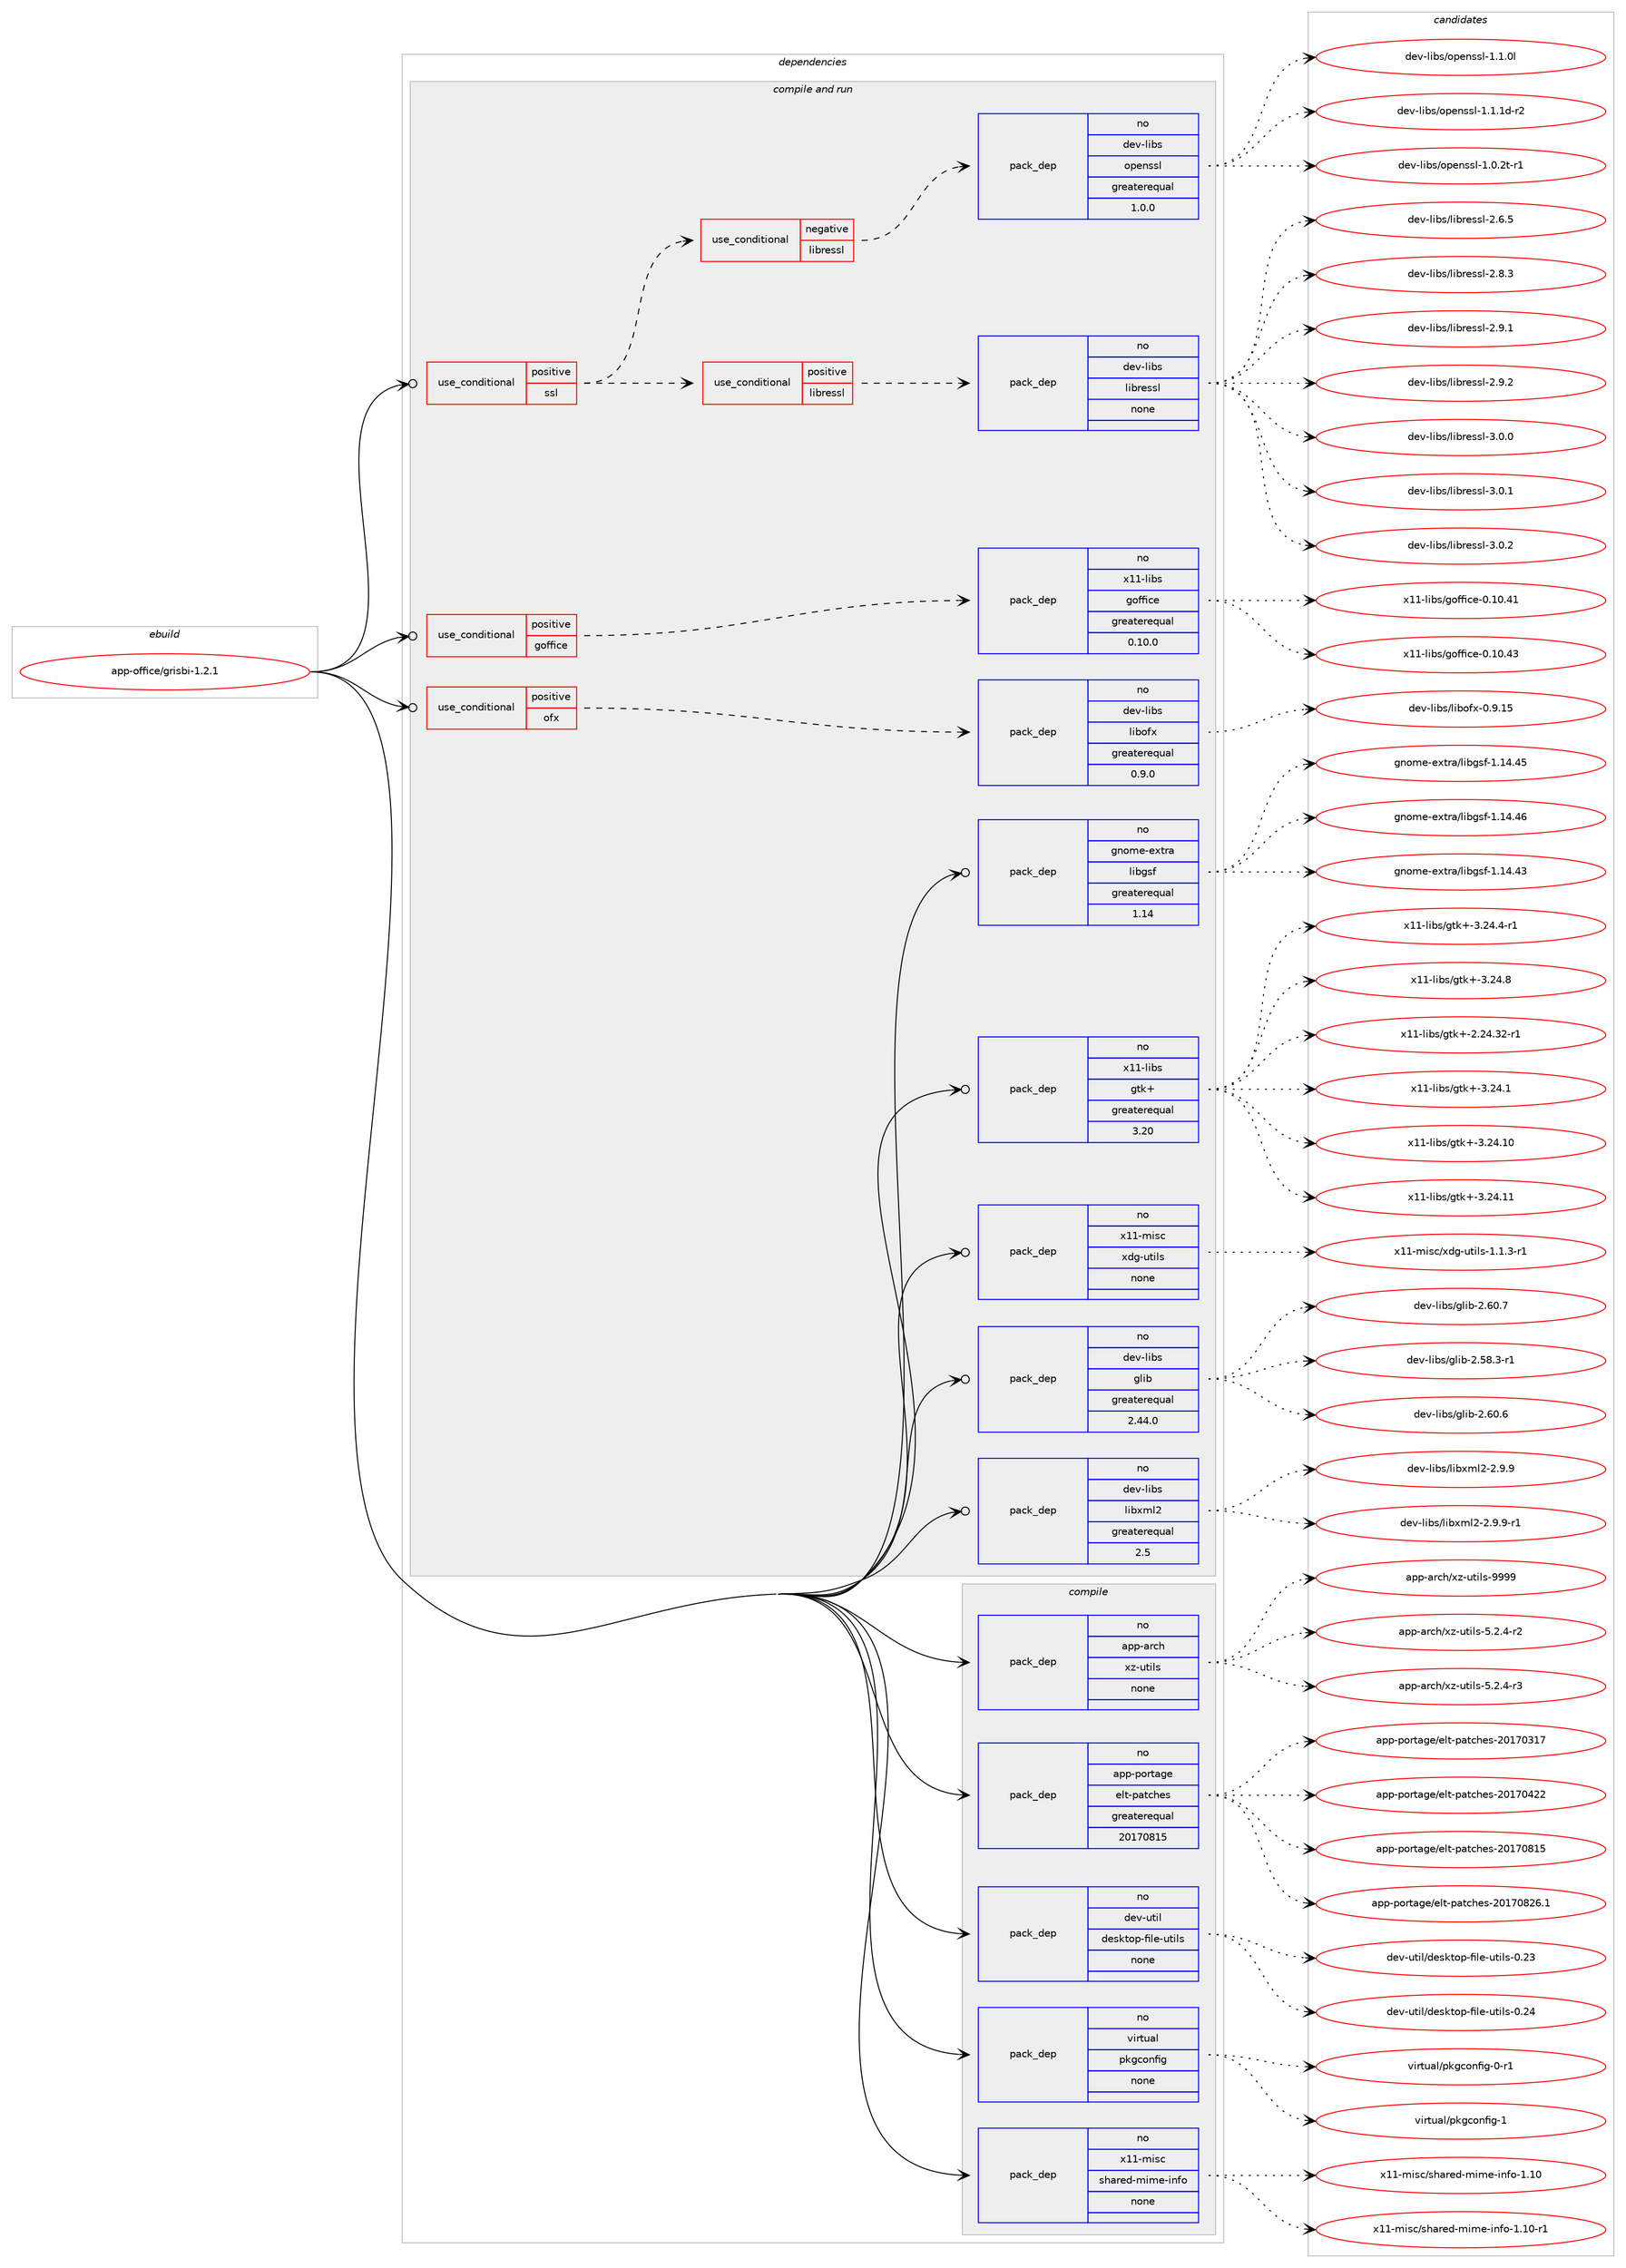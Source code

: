 digraph prolog {

# *************
# Graph options
# *************

newrank=true;
concentrate=true;
compound=true;
graph [rankdir=LR,fontname=Helvetica,fontsize=10,ranksep=1.5];#, ranksep=2.5, nodesep=0.2];
edge  [arrowhead=vee];
node  [fontname=Helvetica,fontsize=10];

# **********
# The ebuild
# **********

subgraph cluster_leftcol {
color=gray;
rank=same;
label=<<i>ebuild</i>>;
id [label="app-office/grisbi-1.2.1", color=red, width=4, href="../app-office/grisbi-1.2.1.svg"];
}

# ****************
# The dependencies
# ****************

subgraph cluster_midcol {
color=gray;
label=<<i>dependencies</i>>;
subgraph cluster_compile {
fillcolor="#eeeeee";
style=filled;
label=<<i>compile</i>>;
subgraph pack373326 {
dependency502384 [label=<<TABLE BORDER="0" CELLBORDER="1" CELLSPACING="0" CELLPADDING="4" WIDTH="220"><TR><TD ROWSPAN="6" CELLPADDING="30">pack_dep</TD></TR><TR><TD WIDTH="110">no</TD></TR><TR><TD>app-arch</TD></TR><TR><TD>xz-utils</TD></TR><TR><TD>none</TD></TR><TR><TD></TD></TR></TABLE>>, shape=none, color=blue];
}
id:e -> dependency502384:w [weight=20,style="solid",arrowhead="vee"];
subgraph pack373327 {
dependency502385 [label=<<TABLE BORDER="0" CELLBORDER="1" CELLSPACING="0" CELLPADDING="4" WIDTH="220"><TR><TD ROWSPAN="6" CELLPADDING="30">pack_dep</TD></TR><TR><TD WIDTH="110">no</TD></TR><TR><TD>app-portage</TD></TR><TR><TD>elt-patches</TD></TR><TR><TD>greaterequal</TD></TR><TR><TD>20170815</TD></TR></TABLE>>, shape=none, color=blue];
}
id:e -> dependency502385:w [weight=20,style="solid",arrowhead="vee"];
subgraph pack373328 {
dependency502386 [label=<<TABLE BORDER="0" CELLBORDER="1" CELLSPACING="0" CELLPADDING="4" WIDTH="220"><TR><TD ROWSPAN="6" CELLPADDING="30">pack_dep</TD></TR><TR><TD WIDTH="110">no</TD></TR><TR><TD>dev-util</TD></TR><TR><TD>desktop-file-utils</TD></TR><TR><TD>none</TD></TR><TR><TD></TD></TR></TABLE>>, shape=none, color=blue];
}
id:e -> dependency502386:w [weight=20,style="solid",arrowhead="vee"];
subgraph pack373329 {
dependency502387 [label=<<TABLE BORDER="0" CELLBORDER="1" CELLSPACING="0" CELLPADDING="4" WIDTH="220"><TR><TD ROWSPAN="6" CELLPADDING="30">pack_dep</TD></TR><TR><TD WIDTH="110">no</TD></TR><TR><TD>virtual</TD></TR><TR><TD>pkgconfig</TD></TR><TR><TD>none</TD></TR><TR><TD></TD></TR></TABLE>>, shape=none, color=blue];
}
id:e -> dependency502387:w [weight=20,style="solid",arrowhead="vee"];
subgraph pack373330 {
dependency502388 [label=<<TABLE BORDER="0" CELLBORDER="1" CELLSPACING="0" CELLPADDING="4" WIDTH="220"><TR><TD ROWSPAN="6" CELLPADDING="30">pack_dep</TD></TR><TR><TD WIDTH="110">no</TD></TR><TR><TD>x11-misc</TD></TR><TR><TD>shared-mime-info</TD></TR><TR><TD>none</TD></TR><TR><TD></TD></TR></TABLE>>, shape=none, color=blue];
}
id:e -> dependency502388:w [weight=20,style="solid",arrowhead="vee"];
}
subgraph cluster_compileandrun {
fillcolor="#eeeeee";
style=filled;
label=<<i>compile and run</i>>;
subgraph cond119979 {
dependency502389 [label=<<TABLE BORDER="0" CELLBORDER="1" CELLSPACING="0" CELLPADDING="4"><TR><TD ROWSPAN="3" CELLPADDING="10">use_conditional</TD></TR><TR><TD>positive</TD></TR><TR><TD>goffice</TD></TR></TABLE>>, shape=none, color=red];
subgraph pack373331 {
dependency502390 [label=<<TABLE BORDER="0" CELLBORDER="1" CELLSPACING="0" CELLPADDING="4" WIDTH="220"><TR><TD ROWSPAN="6" CELLPADDING="30">pack_dep</TD></TR><TR><TD WIDTH="110">no</TD></TR><TR><TD>x11-libs</TD></TR><TR><TD>goffice</TD></TR><TR><TD>greaterequal</TD></TR><TR><TD>0.10.0</TD></TR></TABLE>>, shape=none, color=blue];
}
dependency502389:e -> dependency502390:w [weight=20,style="dashed",arrowhead="vee"];
}
id:e -> dependency502389:w [weight=20,style="solid",arrowhead="odotvee"];
subgraph cond119980 {
dependency502391 [label=<<TABLE BORDER="0" CELLBORDER="1" CELLSPACING="0" CELLPADDING="4"><TR><TD ROWSPAN="3" CELLPADDING="10">use_conditional</TD></TR><TR><TD>positive</TD></TR><TR><TD>ofx</TD></TR></TABLE>>, shape=none, color=red];
subgraph pack373332 {
dependency502392 [label=<<TABLE BORDER="0" CELLBORDER="1" CELLSPACING="0" CELLPADDING="4" WIDTH="220"><TR><TD ROWSPAN="6" CELLPADDING="30">pack_dep</TD></TR><TR><TD WIDTH="110">no</TD></TR><TR><TD>dev-libs</TD></TR><TR><TD>libofx</TD></TR><TR><TD>greaterequal</TD></TR><TR><TD>0.9.0</TD></TR></TABLE>>, shape=none, color=blue];
}
dependency502391:e -> dependency502392:w [weight=20,style="dashed",arrowhead="vee"];
}
id:e -> dependency502391:w [weight=20,style="solid",arrowhead="odotvee"];
subgraph cond119981 {
dependency502393 [label=<<TABLE BORDER="0" CELLBORDER="1" CELLSPACING="0" CELLPADDING="4"><TR><TD ROWSPAN="3" CELLPADDING="10">use_conditional</TD></TR><TR><TD>positive</TD></TR><TR><TD>ssl</TD></TR></TABLE>>, shape=none, color=red];
subgraph cond119982 {
dependency502394 [label=<<TABLE BORDER="0" CELLBORDER="1" CELLSPACING="0" CELLPADDING="4"><TR><TD ROWSPAN="3" CELLPADDING="10">use_conditional</TD></TR><TR><TD>positive</TD></TR><TR><TD>libressl</TD></TR></TABLE>>, shape=none, color=red];
subgraph pack373333 {
dependency502395 [label=<<TABLE BORDER="0" CELLBORDER="1" CELLSPACING="0" CELLPADDING="4" WIDTH="220"><TR><TD ROWSPAN="6" CELLPADDING="30">pack_dep</TD></TR><TR><TD WIDTH="110">no</TD></TR><TR><TD>dev-libs</TD></TR><TR><TD>libressl</TD></TR><TR><TD>none</TD></TR><TR><TD></TD></TR></TABLE>>, shape=none, color=blue];
}
dependency502394:e -> dependency502395:w [weight=20,style="dashed",arrowhead="vee"];
}
dependency502393:e -> dependency502394:w [weight=20,style="dashed",arrowhead="vee"];
subgraph cond119983 {
dependency502396 [label=<<TABLE BORDER="0" CELLBORDER="1" CELLSPACING="0" CELLPADDING="4"><TR><TD ROWSPAN="3" CELLPADDING="10">use_conditional</TD></TR><TR><TD>negative</TD></TR><TR><TD>libressl</TD></TR></TABLE>>, shape=none, color=red];
subgraph pack373334 {
dependency502397 [label=<<TABLE BORDER="0" CELLBORDER="1" CELLSPACING="0" CELLPADDING="4" WIDTH="220"><TR><TD ROWSPAN="6" CELLPADDING="30">pack_dep</TD></TR><TR><TD WIDTH="110">no</TD></TR><TR><TD>dev-libs</TD></TR><TR><TD>openssl</TD></TR><TR><TD>greaterequal</TD></TR><TR><TD>1.0.0</TD></TR></TABLE>>, shape=none, color=blue];
}
dependency502396:e -> dependency502397:w [weight=20,style="dashed",arrowhead="vee"];
}
dependency502393:e -> dependency502396:w [weight=20,style="dashed",arrowhead="vee"];
}
id:e -> dependency502393:w [weight=20,style="solid",arrowhead="odotvee"];
subgraph pack373335 {
dependency502398 [label=<<TABLE BORDER="0" CELLBORDER="1" CELLSPACING="0" CELLPADDING="4" WIDTH="220"><TR><TD ROWSPAN="6" CELLPADDING="30">pack_dep</TD></TR><TR><TD WIDTH="110">no</TD></TR><TR><TD>dev-libs</TD></TR><TR><TD>glib</TD></TR><TR><TD>greaterequal</TD></TR><TR><TD>2.44.0</TD></TR></TABLE>>, shape=none, color=blue];
}
id:e -> dependency502398:w [weight=20,style="solid",arrowhead="odotvee"];
subgraph pack373336 {
dependency502399 [label=<<TABLE BORDER="0" CELLBORDER="1" CELLSPACING="0" CELLPADDING="4" WIDTH="220"><TR><TD ROWSPAN="6" CELLPADDING="30">pack_dep</TD></TR><TR><TD WIDTH="110">no</TD></TR><TR><TD>dev-libs</TD></TR><TR><TD>libxml2</TD></TR><TR><TD>greaterequal</TD></TR><TR><TD>2.5</TD></TR></TABLE>>, shape=none, color=blue];
}
id:e -> dependency502399:w [weight=20,style="solid",arrowhead="odotvee"];
subgraph pack373337 {
dependency502400 [label=<<TABLE BORDER="0" CELLBORDER="1" CELLSPACING="0" CELLPADDING="4" WIDTH="220"><TR><TD ROWSPAN="6" CELLPADDING="30">pack_dep</TD></TR><TR><TD WIDTH="110">no</TD></TR><TR><TD>gnome-extra</TD></TR><TR><TD>libgsf</TD></TR><TR><TD>greaterequal</TD></TR><TR><TD>1.14</TD></TR></TABLE>>, shape=none, color=blue];
}
id:e -> dependency502400:w [weight=20,style="solid",arrowhead="odotvee"];
subgraph pack373338 {
dependency502401 [label=<<TABLE BORDER="0" CELLBORDER="1" CELLSPACING="0" CELLPADDING="4" WIDTH="220"><TR><TD ROWSPAN="6" CELLPADDING="30">pack_dep</TD></TR><TR><TD WIDTH="110">no</TD></TR><TR><TD>x11-libs</TD></TR><TR><TD>gtk+</TD></TR><TR><TD>greaterequal</TD></TR><TR><TD>3.20</TD></TR></TABLE>>, shape=none, color=blue];
}
id:e -> dependency502401:w [weight=20,style="solid",arrowhead="odotvee"];
subgraph pack373339 {
dependency502402 [label=<<TABLE BORDER="0" CELLBORDER="1" CELLSPACING="0" CELLPADDING="4" WIDTH="220"><TR><TD ROWSPAN="6" CELLPADDING="30">pack_dep</TD></TR><TR><TD WIDTH="110">no</TD></TR><TR><TD>x11-misc</TD></TR><TR><TD>xdg-utils</TD></TR><TR><TD>none</TD></TR><TR><TD></TD></TR></TABLE>>, shape=none, color=blue];
}
id:e -> dependency502402:w [weight=20,style="solid",arrowhead="odotvee"];
}
subgraph cluster_run {
fillcolor="#eeeeee";
style=filled;
label=<<i>run</i>>;
}
}

# **************
# The candidates
# **************

subgraph cluster_choices {
rank=same;
color=gray;
label=<<i>candidates</i>>;

subgraph choice373326 {
color=black;
nodesep=1;
choice9711211245971149910447120122451171161051081154553465046524511450 [label="app-arch/xz-utils-5.2.4-r2", color=red, width=4,href="../app-arch/xz-utils-5.2.4-r2.svg"];
choice9711211245971149910447120122451171161051081154553465046524511451 [label="app-arch/xz-utils-5.2.4-r3", color=red, width=4,href="../app-arch/xz-utils-5.2.4-r3.svg"];
choice9711211245971149910447120122451171161051081154557575757 [label="app-arch/xz-utils-9999", color=red, width=4,href="../app-arch/xz-utils-9999.svg"];
dependency502384:e -> choice9711211245971149910447120122451171161051081154553465046524511450:w [style=dotted,weight="100"];
dependency502384:e -> choice9711211245971149910447120122451171161051081154553465046524511451:w [style=dotted,weight="100"];
dependency502384:e -> choice9711211245971149910447120122451171161051081154557575757:w [style=dotted,weight="100"];
}
subgraph choice373327 {
color=black;
nodesep=1;
choice97112112451121111141169710310147101108116451129711699104101115455048495548514955 [label="app-portage/elt-patches-20170317", color=red, width=4,href="../app-portage/elt-patches-20170317.svg"];
choice97112112451121111141169710310147101108116451129711699104101115455048495548525050 [label="app-portage/elt-patches-20170422", color=red, width=4,href="../app-portage/elt-patches-20170422.svg"];
choice97112112451121111141169710310147101108116451129711699104101115455048495548564953 [label="app-portage/elt-patches-20170815", color=red, width=4,href="../app-portage/elt-patches-20170815.svg"];
choice971121124511211111411697103101471011081164511297116991041011154550484955485650544649 [label="app-portage/elt-patches-20170826.1", color=red, width=4,href="../app-portage/elt-patches-20170826.1.svg"];
dependency502385:e -> choice97112112451121111141169710310147101108116451129711699104101115455048495548514955:w [style=dotted,weight="100"];
dependency502385:e -> choice97112112451121111141169710310147101108116451129711699104101115455048495548525050:w [style=dotted,weight="100"];
dependency502385:e -> choice97112112451121111141169710310147101108116451129711699104101115455048495548564953:w [style=dotted,weight="100"];
dependency502385:e -> choice971121124511211111411697103101471011081164511297116991041011154550484955485650544649:w [style=dotted,weight="100"];
}
subgraph choice373328 {
color=black;
nodesep=1;
choice100101118451171161051084710010111510711611111245102105108101451171161051081154548465051 [label="dev-util/desktop-file-utils-0.23", color=red, width=4,href="../dev-util/desktop-file-utils-0.23.svg"];
choice100101118451171161051084710010111510711611111245102105108101451171161051081154548465052 [label="dev-util/desktop-file-utils-0.24", color=red, width=4,href="../dev-util/desktop-file-utils-0.24.svg"];
dependency502386:e -> choice100101118451171161051084710010111510711611111245102105108101451171161051081154548465051:w [style=dotted,weight="100"];
dependency502386:e -> choice100101118451171161051084710010111510711611111245102105108101451171161051081154548465052:w [style=dotted,weight="100"];
}
subgraph choice373329 {
color=black;
nodesep=1;
choice11810511411611797108471121071039911111010210510345484511449 [label="virtual/pkgconfig-0-r1", color=red, width=4,href="../virtual/pkgconfig-0-r1.svg"];
choice1181051141161179710847112107103991111101021051034549 [label="virtual/pkgconfig-1", color=red, width=4,href="../virtual/pkgconfig-1.svg"];
dependency502387:e -> choice11810511411611797108471121071039911111010210510345484511449:w [style=dotted,weight="100"];
dependency502387:e -> choice1181051141161179710847112107103991111101021051034549:w [style=dotted,weight="100"];
}
subgraph choice373330 {
color=black;
nodesep=1;
choice12049494510910511599471151049711410110045109105109101451051101021114549464948 [label="x11-misc/shared-mime-info-1.10", color=red, width=4,href="../x11-misc/shared-mime-info-1.10.svg"];
choice120494945109105115994711510497114101100451091051091014510511010211145494649484511449 [label="x11-misc/shared-mime-info-1.10-r1", color=red, width=4,href="../x11-misc/shared-mime-info-1.10-r1.svg"];
dependency502388:e -> choice12049494510910511599471151049711410110045109105109101451051101021114549464948:w [style=dotted,weight="100"];
dependency502388:e -> choice120494945109105115994711510497114101100451091051091014510511010211145494649484511449:w [style=dotted,weight="100"];
}
subgraph choice373331 {
color=black;
nodesep=1;
choice1204949451081059811547103111102102105991014548464948465249 [label="x11-libs/goffice-0.10.41", color=red, width=4,href="../x11-libs/goffice-0.10.41.svg"];
choice1204949451081059811547103111102102105991014548464948465251 [label="x11-libs/goffice-0.10.43", color=red, width=4,href="../x11-libs/goffice-0.10.43.svg"];
dependency502390:e -> choice1204949451081059811547103111102102105991014548464948465249:w [style=dotted,weight="100"];
dependency502390:e -> choice1204949451081059811547103111102102105991014548464948465251:w [style=dotted,weight="100"];
}
subgraph choice373332 {
color=black;
nodesep=1;
choice1001011184510810598115471081059811110212045484657464953 [label="dev-libs/libofx-0.9.15", color=red, width=4,href="../dev-libs/libofx-0.9.15.svg"];
dependency502392:e -> choice1001011184510810598115471081059811110212045484657464953:w [style=dotted,weight="100"];
}
subgraph choice373333 {
color=black;
nodesep=1;
choice10010111845108105981154710810598114101115115108455046544653 [label="dev-libs/libressl-2.6.5", color=red, width=4,href="../dev-libs/libressl-2.6.5.svg"];
choice10010111845108105981154710810598114101115115108455046564651 [label="dev-libs/libressl-2.8.3", color=red, width=4,href="../dev-libs/libressl-2.8.3.svg"];
choice10010111845108105981154710810598114101115115108455046574649 [label="dev-libs/libressl-2.9.1", color=red, width=4,href="../dev-libs/libressl-2.9.1.svg"];
choice10010111845108105981154710810598114101115115108455046574650 [label="dev-libs/libressl-2.9.2", color=red, width=4,href="../dev-libs/libressl-2.9.2.svg"];
choice10010111845108105981154710810598114101115115108455146484648 [label="dev-libs/libressl-3.0.0", color=red, width=4,href="../dev-libs/libressl-3.0.0.svg"];
choice10010111845108105981154710810598114101115115108455146484649 [label="dev-libs/libressl-3.0.1", color=red, width=4,href="../dev-libs/libressl-3.0.1.svg"];
choice10010111845108105981154710810598114101115115108455146484650 [label="dev-libs/libressl-3.0.2", color=red, width=4,href="../dev-libs/libressl-3.0.2.svg"];
dependency502395:e -> choice10010111845108105981154710810598114101115115108455046544653:w [style=dotted,weight="100"];
dependency502395:e -> choice10010111845108105981154710810598114101115115108455046564651:w [style=dotted,weight="100"];
dependency502395:e -> choice10010111845108105981154710810598114101115115108455046574649:w [style=dotted,weight="100"];
dependency502395:e -> choice10010111845108105981154710810598114101115115108455046574650:w [style=dotted,weight="100"];
dependency502395:e -> choice10010111845108105981154710810598114101115115108455146484648:w [style=dotted,weight="100"];
dependency502395:e -> choice10010111845108105981154710810598114101115115108455146484649:w [style=dotted,weight="100"];
dependency502395:e -> choice10010111845108105981154710810598114101115115108455146484650:w [style=dotted,weight="100"];
}
subgraph choice373334 {
color=black;
nodesep=1;
choice1001011184510810598115471111121011101151151084549464846501164511449 [label="dev-libs/openssl-1.0.2t-r1", color=red, width=4,href="../dev-libs/openssl-1.0.2t-r1.svg"];
choice100101118451081059811547111112101110115115108454946494648108 [label="dev-libs/openssl-1.1.0l", color=red, width=4,href="../dev-libs/openssl-1.1.0l.svg"];
choice1001011184510810598115471111121011101151151084549464946491004511450 [label="dev-libs/openssl-1.1.1d-r2", color=red, width=4,href="../dev-libs/openssl-1.1.1d-r2.svg"];
dependency502397:e -> choice1001011184510810598115471111121011101151151084549464846501164511449:w [style=dotted,weight="100"];
dependency502397:e -> choice100101118451081059811547111112101110115115108454946494648108:w [style=dotted,weight="100"];
dependency502397:e -> choice1001011184510810598115471111121011101151151084549464946491004511450:w [style=dotted,weight="100"];
}
subgraph choice373335 {
color=black;
nodesep=1;
choice10010111845108105981154710310810598455046535646514511449 [label="dev-libs/glib-2.58.3-r1", color=red, width=4,href="../dev-libs/glib-2.58.3-r1.svg"];
choice1001011184510810598115471031081059845504654484654 [label="dev-libs/glib-2.60.6", color=red, width=4,href="../dev-libs/glib-2.60.6.svg"];
choice1001011184510810598115471031081059845504654484655 [label="dev-libs/glib-2.60.7", color=red, width=4,href="../dev-libs/glib-2.60.7.svg"];
dependency502398:e -> choice10010111845108105981154710310810598455046535646514511449:w [style=dotted,weight="100"];
dependency502398:e -> choice1001011184510810598115471031081059845504654484654:w [style=dotted,weight="100"];
dependency502398:e -> choice1001011184510810598115471031081059845504654484655:w [style=dotted,weight="100"];
}
subgraph choice373336 {
color=black;
nodesep=1;
choice1001011184510810598115471081059812010910850455046574657 [label="dev-libs/libxml2-2.9.9", color=red, width=4,href="../dev-libs/libxml2-2.9.9.svg"];
choice10010111845108105981154710810598120109108504550465746574511449 [label="dev-libs/libxml2-2.9.9-r1", color=red, width=4,href="../dev-libs/libxml2-2.9.9-r1.svg"];
dependency502399:e -> choice1001011184510810598115471081059812010910850455046574657:w [style=dotted,weight="100"];
dependency502399:e -> choice10010111845108105981154710810598120109108504550465746574511449:w [style=dotted,weight="100"];
}
subgraph choice373337 {
color=black;
nodesep=1;
choice103110111109101451011201161149747108105981031151024549464952465251 [label="gnome-extra/libgsf-1.14.43", color=red, width=4,href="../gnome-extra/libgsf-1.14.43.svg"];
choice103110111109101451011201161149747108105981031151024549464952465253 [label="gnome-extra/libgsf-1.14.45", color=red, width=4,href="../gnome-extra/libgsf-1.14.45.svg"];
choice103110111109101451011201161149747108105981031151024549464952465254 [label="gnome-extra/libgsf-1.14.46", color=red, width=4,href="../gnome-extra/libgsf-1.14.46.svg"];
dependency502400:e -> choice103110111109101451011201161149747108105981031151024549464952465251:w [style=dotted,weight="100"];
dependency502400:e -> choice103110111109101451011201161149747108105981031151024549464952465253:w [style=dotted,weight="100"];
dependency502400:e -> choice103110111109101451011201161149747108105981031151024549464952465254:w [style=dotted,weight="100"];
}
subgraph choice373338 {
color=black;
nodesep=1;
choice12049494510810598115471031161074345504650524651504511449 [label="x11-libs/gtk+-2.24.32-r1", color=red, width=4,href="../x11-libs/gtk+-2.24.32-r1.svg"];
choice12049494510810598115471031161074345514650524649 [label="x11-libs/gtk+-3.24.1", color=red, width=4,href="../x11-libs/gtk+-3.24.1.svg"];
choice1204949451081059811547103116107434551465052464948 [label="x11-libs/gtk+-3.24.10", color=red, width=4,href="../x11-libs/gtk+-3.24.10.svg"];
choice1204949451081059811547103116107434551465052464949 [label="x11-libs/gtk+-3.24.11", color=red, width=4,href="../x11-libs/gtk+-3.24.11.svg"];
choice120494945108105981154710311610743455146505246524511449 [label="x11-libs/gtk+-3.24.4-r1", color=red, width=4,href="../x11-libs/gtk+-3.24.4-r1.svg"];
choice12049494510810598115471031161074345514650524656 [label="x11-libs/gtk+-3.24.8", color=red, width=4,href="../x11-libs/gtk+-3.24.8.svg"];
dependency502401:e -> choice12049494510810598115471031161074345504650524651504511449:w [style=dotted,weight="100"];
dependency502401:e -> choice12049494510810598115471031161074345514650524649:w [style=dotted,weight="100"];
dependency502401:e -> choice1204949451081059811547103116107434551465052464948:w [style=dotted,weight="100"];
dependency502401:e -> choice1204949451081059811547103116107434551465052464949:w [style=dotted,weight="100"];
dependency502401:e -> choice120494945108105981154710311610743455146505246524511449:w [style=dotted,weight="100"];
dependency502401:e -> choice12049494510810598115471031161074345514650524656:w [style=dotted,weight="100"];
}
subgraph choice373339 {
color=black;
nodesep=1;
choice1204949451091051159947120100103451171161051081154549464946514511449 [label="x11-misc/xdg-utils-1.1.3-r1", color=red, width=4,href="../x11-misc/xdg-utils-1.1.3-r1.svg"];
dependency502402:e -> choice1204949451091051159947120100103451171161051081154549464946514511449:w [style=dotted,weight="100"];
}
}

}
